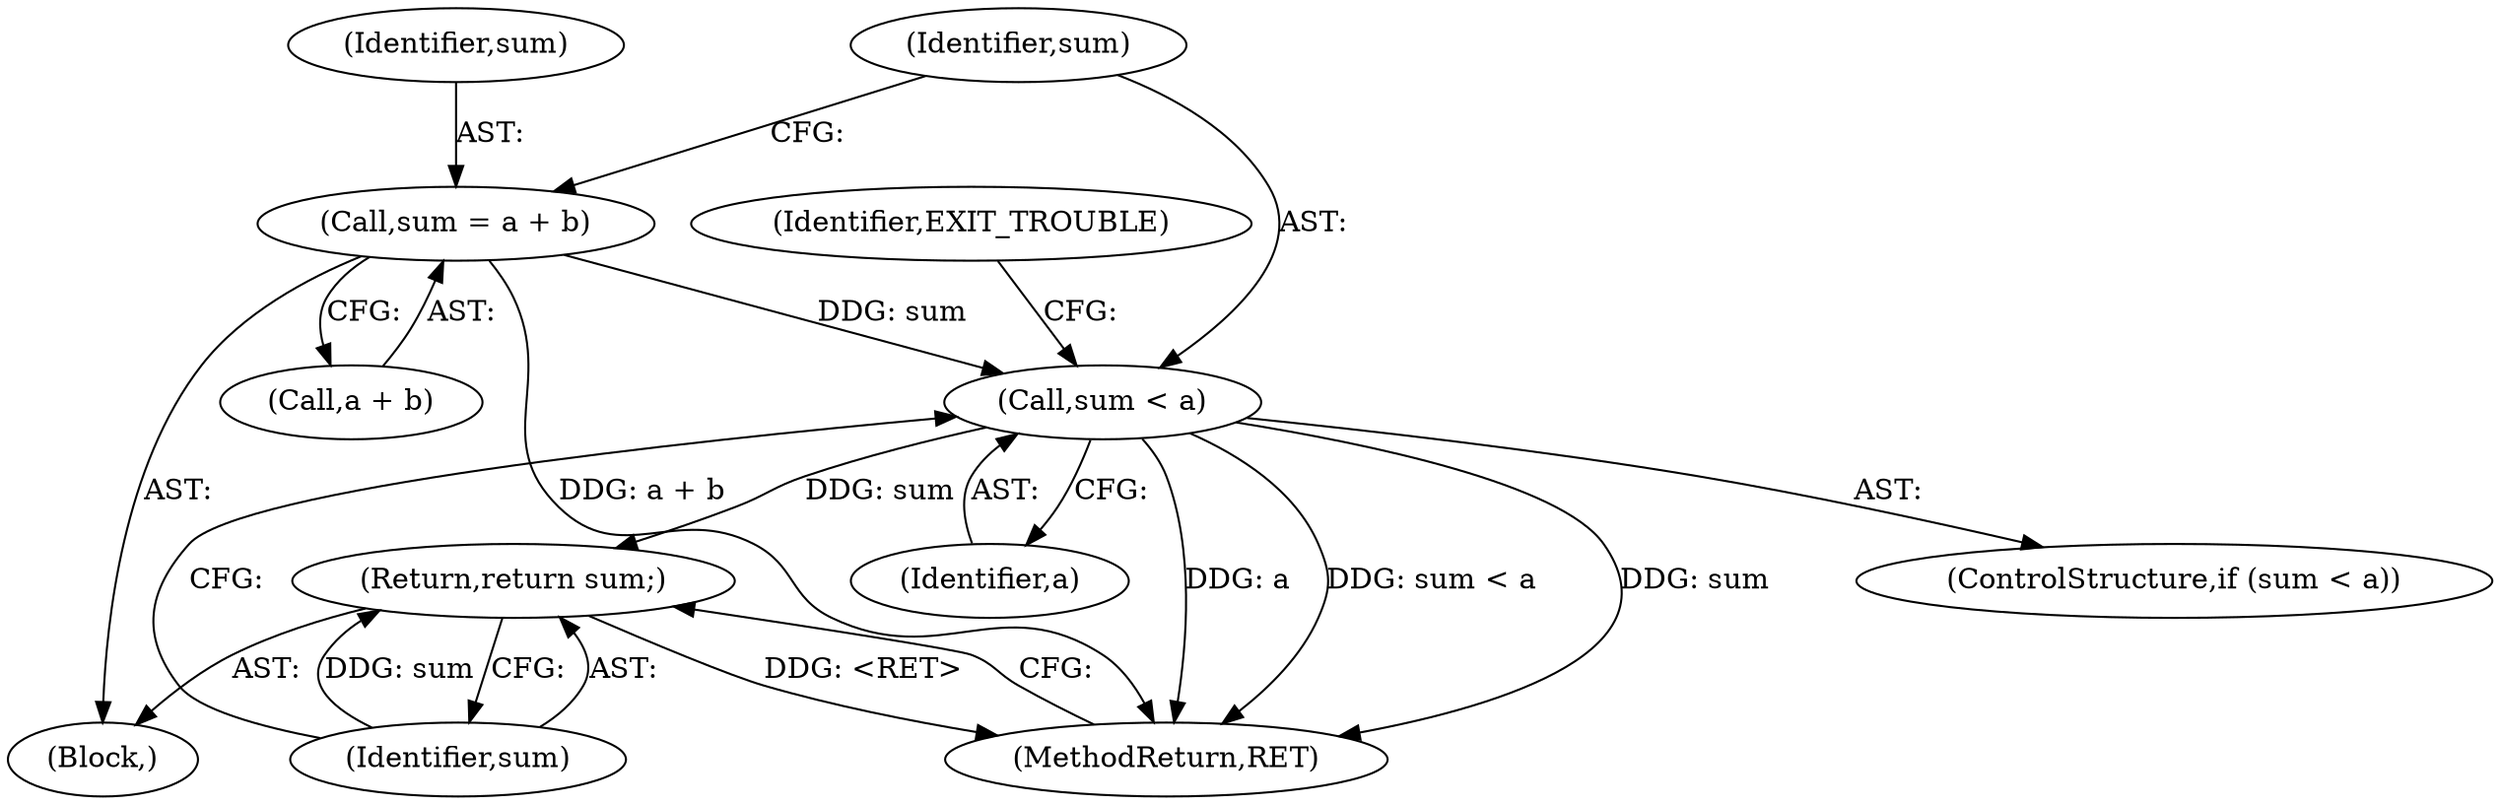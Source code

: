digraph "0_savannah_8fcf61523644df42e1905c81bed26838e0b04f91@integer" {
"1000592" [label="(Call,sum = a + b)"];
"1000598" [label="(Call,sum < a)"];
"1000606" [label="(Return,return sum;)"];
"1000594" [label="(Call,a + b)"];
"1001415" [label="(MethodReturn,RET)"];
"1000597" [label="(ControlStructure,if (sum < a))"];
"1000593" [label="(Identifier,sum)"];
"1000598" [label="(Call,sum < a)"];
"1000607" [label="(Identifier,sum)"];
"1000590" [label="(Block,)"];
"1000602" [label="(Identifier,EXIT_TROUBLE)"];
"1000606" [label="(Return,return sum;)"];
"1000592" [label="(Call,sum = a + b)"];
"1000600" [label="(Identifier,a)"];
"1000599" [label="(Identifier,sum)"];
"1000592" -> "1000590"  [label="AST: "];
"1000592" -> "1000594"  [label="CFG: "];
"1000593" -> "1000592"  [label="AST: "];
"1000594" -> "1000592"  [label="AST: "];
"1000599" -> "1000592"  [label="CFG: "];
"1000592" -> "1001415"  [label="DDG: a + b"];
"1000592" -> "1000598"  [label="DDG: sum"];
"1000598" -> "1000597"  [label="AST: "];
"1000598" -> "1000600"  [label="CFG: "];
"1000599" -> "1000598"  [label="AST: "];
"1000600" -> "1000598"  [label="AST: "];
"1000602" -> "1000598"  [label="CFG: "];
"1000607" -> "1000598"  [label="CFG: "];
"1000598" -> "1001415"  [label="DDG: sum"];
"1000598" -> "1001415"  [label="DDG: sum < a"];
"1000598" -> "1001415"  [label="DDG: a"];
"1000598" -> "1000606"  [label="DDG: sum"];
"1000606" -> "1000590"  [label="AST: "];
"1000606" -> "1000607"  [label="CFG: "];
"1000607" -> "1000606"  [label="AST: "];
"1001415" -> "1000606"  [label="CFG: "];
"1000606" -> "1001415"  [label="DDG: <RET>"];
"1000607" -> "1000606"  [label="DDG: sum"];
}
